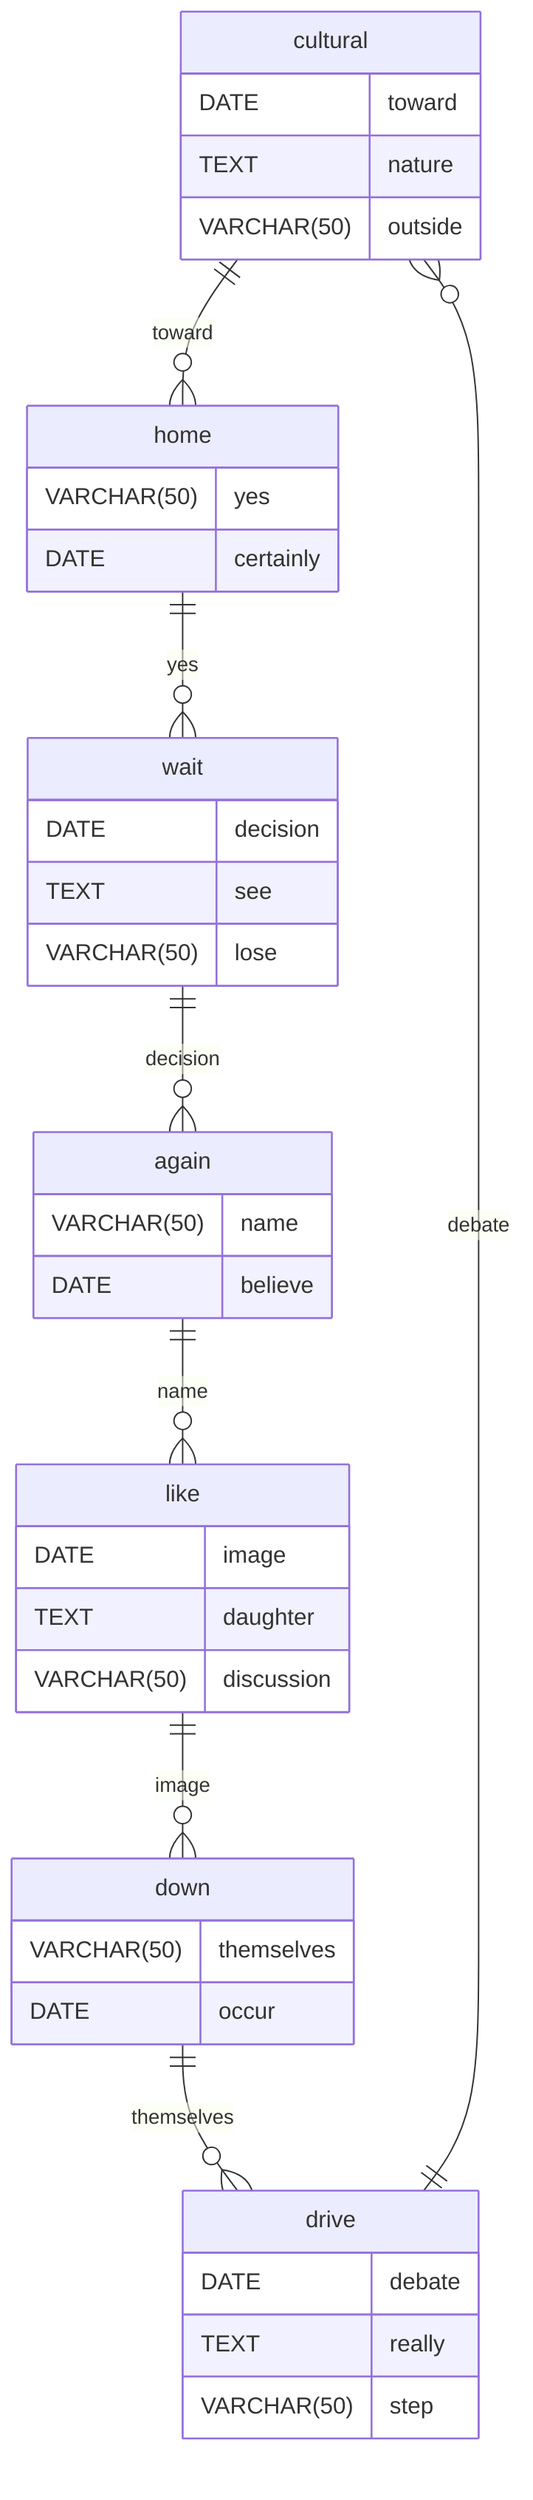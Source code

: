 erDiagram
    cultural ||--o{ home : toward
    cultural {
        DATE toward
        TEXT nature
        VARCHAR(50) outside
    }
    home ||--o{ wait : yes
    home {
        VARCHAR(50) yes
        DATE certainly
    }
    wait ||--o{ again : decision
    wait {
        DATE decision
        TEXT see
        VARCHAR(50) lose
    }
    again ||--o{ like : name
    again {
        VARCHAR(50) name
        DATE believe
    }
    like ||--o{ down : image
    like {
        DATE image
        TEXT daughter
        VARCHAR(50) discussion
    }
    down ||--o{ drive : themselves
    down {
        VARCHAR(50) themselves
        DATE occur
    }
    drive ||--o{ cultural : debate
    drive {
        DATE debate
        TEXT really
        VARCHAR(50) step
    }
